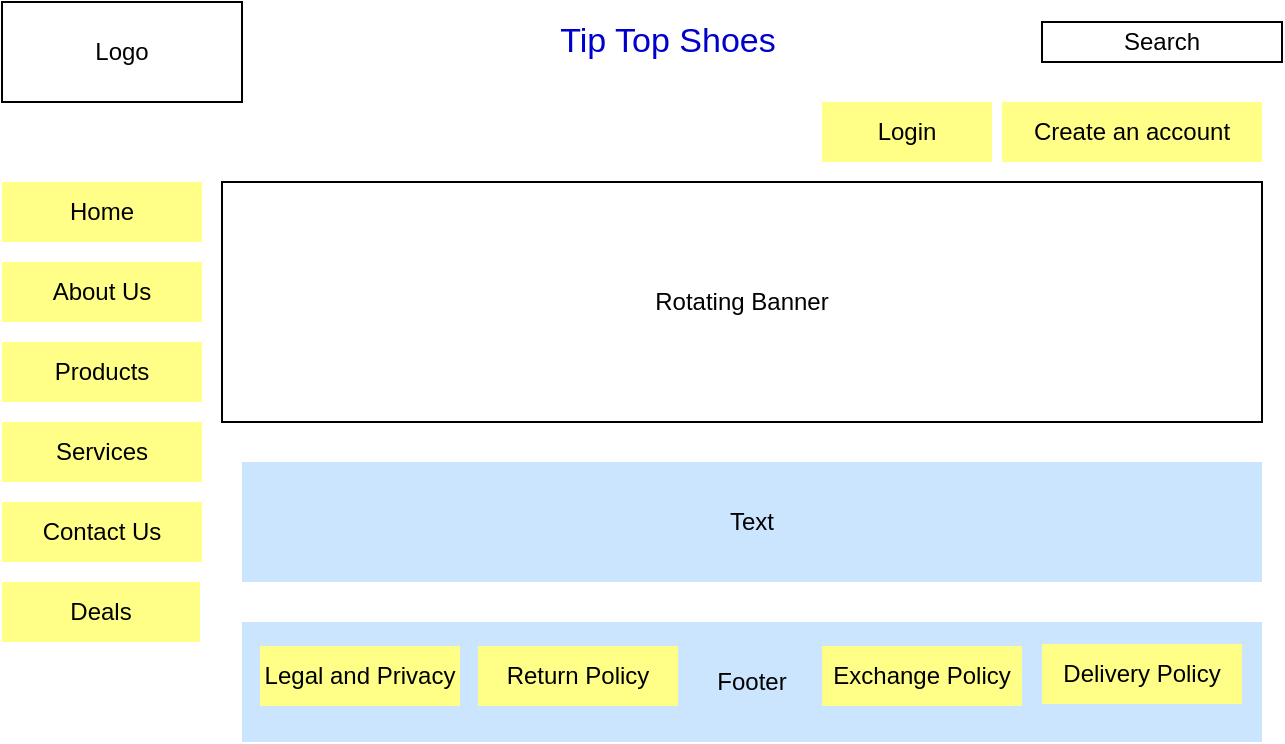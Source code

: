 <mxfile version="21.3.7" type="github">
  <diagram name="Page-1" id="wcaCd7EeFezKXFBg0lFr">
    <mxGraphModel dx="954" dy="3817" grid="0" gridSize="10" guides="0" tooltips="1" connect="1" arrows="1" fold="1" page="1" pageScale="1" pageWidth="4681" pageHeight="3300" math="0" shadow="0">
      <root>
        <mxCell id="0" />
        <mxCell id="1" parent="0" />
        <mxCell id="QAXlqffc3XCzaR2EPbh7-1" value="Search" style="rounded=0;whiteSpace=wrap;html=1;" parent="1" vertex="1">
          <mxGeometry x="630" y="-500" width="120" height="20" as="geometry" />
        </mxCell>
        <mxCell id="QAXlqffc3XCzaR2EPbh7-2" value="Home" style="rounded=0;whiteSpace=wrap;html=1;strokeColor=none;fillColor=#ffff88;" parent="1" vertex="1">
          <mxGeometry x="110" y="-420" width="100" height="30" as="geometry" />
        </mxCell>
        <mxCell id="QAXlqffc3XCzaR2EPbh7-3" value="About Us" style="rounded=0;whiteSpace=wrap;html=1;strokeColor=none;fillColor=#ffff88;" parent="1" vertex="1">
          <mxGeometry x="110" y="-380" width="100" height="30" as="geometry" />
        </mxCell>
        <mxCell id="QAXlqffc3XCzaR2EPbh7-4" value="Contact Us" style="rounded=0;whiteSpace=wrap;html=1;strokeColor=none;fillColor=#ffff88;" parent="1" vertex="1">
          <mxGeometry x="110" y="-260" width="100" height="30" as="geometry" />
        </mxCell>
        <mxCell id="QAXlqffc3XCzaR2EPbh7-5" value="Deals" style="rounded=0;whiteSpace=wrap;html=1;strokeColor=none;fillColor=#ffff88;" parent="1" vertex="1">
          <mxGeometry x="110" y="-220" width="99" height="30" as="geometry" />
        </mxCell>
        <mxCell id="QAXlqffc3XCzaR2EPbh7-6" value="Login" style="rounded=0;whiteSpace=wrap;html=1;strokeColor=none;fillColor=#ffff88;" parent="1" vertex="1">
          <mxGeometry x="520" y="-460" width="85" height="30" as="geometry" />
        </mxCell>
        <mxCell id="QAXlqffc3XCzaR2EPbh7-7" value="Create an account" style="rounded=0;whiteSpace=wrap;html=1;strokeColor=none;fillColor=#ffff88;" parent="1" vertex="1">
          <mxGeometry x="610" y="-460" width="130" height="30" as="geometry" />
        </mxCell>
        <mxCell id="QAXlqffc3XCzaR2EPbh7-9" value="Rotating Banner" style="rounded=0;whiteSpace=wrap;html=1;" parent="1" vertex="1">
          <mxGeometry x="220" y="-420" width="520" height="120" as="geometry" />
        </mxCell>
        <mxCell id="QAXlqffc3XCzaR2EPbh7-10" value="Logo" style="rounded=0;whiteSpace=wrap;html=1;" parent="1" vertex="1">
          <mxGeometry x="110" y="-510" width="120" height="50" as="geometry" />
        </mxCell>
        <mxCell id="QAXlqffc3XCzaR2EPbh7-27" value="Footer" style="rounded=0;whiteSpace=wrap;html=1;strokeColor=none;fillColor=#cce5ff;" parent="1" vertex="1">
          <mxGeometry x="230" y="-200" width="510" height="60" as="geometry" />
        </mxCell>
        <mxCell id="QAXlqffc3XCzaR2EPbh7-33" value="Tip Top Shoes" style="rounded=0;whiteSpace=wrap;html=1;strokeColor=none;fontColor=#0000CC;fontSize=17;" parent="1" vertex="1">
          <mxGeometry x="338.5" y="-500" width="207.5" height="20" as="geometry" />
        </mxCell>
        <mxCell id="wHX6Z0YlbiptRkJu3iCp-2" value="Products" style="rounded=0;whiteSpace=wrap;html=1;strokeColor=none;fillColor=#ffff88;" vertex="1" parent="1">
          <mxGeometry x="110" y="-340" width="100" height="30" as="geometry" />
        </mxCell>
        <mxCell id="wHX6Z0YlbiptRkJu3iCp-3" value="Services" style="rounded=0;whiteSpace=wrap;html=1;strokeColor=none;fillColor=#ffff88;" vertex="1" parent="1">
          <mxGeometry x="110" y="-300" width="100" height="30" as="geometry" />
        </mxCell>
        <mxCell id="wHX6Z0YlbiptRkJu3iCp-4" value="Legal and Privacy" style="rounded=0;whiteSpace=wrap;html=1;strokeColor=none;fillColor=#ffff88;" vertex="1" parent="1">
          <mxGeometry x="239" y="-188" width="100" height="30" as="geometry" />
        </mxCell>
        <mxCell id="wHX6Z0YlbiptRkJu3iCp-5" value="Return Policy" style="rounded=0;whiteSpace=wrap;html=1;strokeColor=none;fillColor=#ffff88;" vertex="1" parent="1">
          <mxGeometry x="348" y="-188" width="100" height="30" as="geometry" />
        </mxCell>
        <mxCell id="wHX6Z0YlbiptRkJu3iCp-6" value="Exchange Policy" style="rounded=0;whiteSpace=wrap;html=1;strokeColor=none;fillColor=#ffff88;" vertex="1" parent="1">
          <mxGeometry x="520" y="-188" width="100" height="30" as="geometry" />
        </mxCell>
        <mxCell id="wHX6Z0YlbiptRkJu3iCp-7" value="Delivery Policy" style="rounded=0;whiteSpace=wrap;html=1;strokeColor=none;fillColor=#ffff88;" vertex="1" parent="1">
          <mxGeometry x="630" y="-189" width="100" height="30" as="geometry" />
        </mxCell>
        <mxCell id="wHX6Z0YlbiptRkJu3iCp-8" value="Text" style="rounded=0;whiteSpace=wrap;html=1;strokeColor=none;fillColor=#cce5ff;" vertex="1" parent="1">
          <mxGeometry x="230" y="-280" width="510" height="60" as="geometry" />
        </mxCell>
      </root>
    </mxGraphModel>
  </diagram>
</mxfile>
